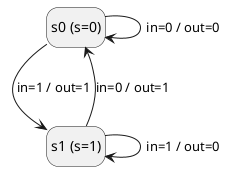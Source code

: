 @startuml
hide empty description

state "s0 (s=0)" as s0
state "s1 (s=1)" as s1

s0 --> s0 : in=0 / out=0
s0 --> s1 : in=1 / out=1
s1 --> s1 : in=1 / out=0
s1 --> s0 : in=0 / out=1

@enduml
